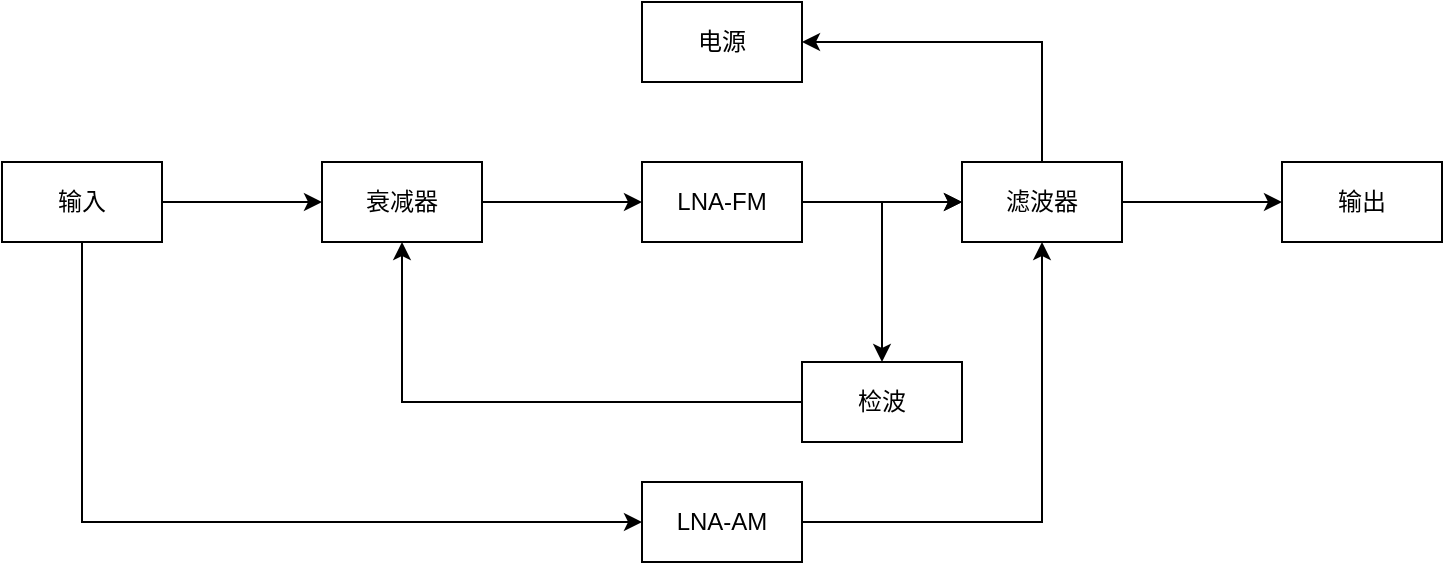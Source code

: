 <mxfile version="24.3.1" type="github">
  <diagram name="第 1 页" id="Yjil8yg_TzafxXF3nTMV">
    <mxGraphModel dx="787" dy="449" grid="1" gridSize="10" guides="1" tooltips="1" connect="1" arrows="1" fold="1" page="1" pageScale="1" pageWidth="827" pageHeight="1169" math="0" shadow="0">
      <root>
        <mxCell id="0" />
        <mxCell id="1" parent="0" />
        <mxCell id="YpgQCvb_cGDNgCKgVxYr-9" value="" style="edgeStyle=orthogonalEdgeStyle;rounded=0;orthogonalLoop=1;jettySize=auto;html=1;" edge="1" parent="1" source="YpgQCvb_cGDNgCKgVxYr-1" target="YpgQCvb_cGDNgCKgVxYr-3">
          <mxGeometry relative="1" as="geometry" />
        </mxCell>
        <mxCell id="YpgQCvb_cGDNgCKgVxYr-19" style="edgeStyle=orthogonalEdgeStyle;rounded=0;orthogonalLoop=1;jettySize=auto;html=1;entryX=0;entryY=0.5;entryDx=0;entryDy=0;" edge="1" parent="1" source="YpgQCvb_cGDNgCKgVxYr-1" target="YpgQCvb_cGDNgCKgVxYr-14">
          <mxGeometry relative="1" as="geometry">
            <mxPoint x="210" y="310" as="targetPoint" />
            <Array as="points">
              <mxPoint x="120" y="300" />
            </Array>
          </mxGeometry>
        </mxCell>
        <mxCell id="YpgQCvb_cGDNgCKgVxYr-1" value="输入" style="rounded=0;whiteSpace=wrap;html=1;" vertex="1" parent="1">
          <mxGeometry x="80" y="120" width="80" height="40" as="geometry" />
        </mxCell>
        <mxCell id="YpgQCvb_cGDNgCKgVxYr-10" value="" style="edgeStyle=orthogonalEdgeStyle;rounded=0;orthogonalLoop=1;jettySize=auto;html=1;" edge="1" parent="1" source="YpgQCvb_cGDNgCKgVxYr-3" target="YpgQCvb_cGDNgCKgVxYr-4">
          <mxGeometry relative="1" as="geometry" />
        </mxCell>
        <mxCell id="YpgQCvb_cGDNgCKgVxYr-3" value="衰减器" style="rounded=0;whiteSpace=wrap;html=1;" vertex="1" parent="1">
          <mxGeometry x="240" y="120" width="80" height="40" as="geometry" />
        </mxCell>
        <mxCell id="YpgQCvb_cGDNgCKgVxYr-16" style="edgeStyle=orthogonalEdgeStyle;rounded=0;orthogonalLoop=1;jettySize=auto;html=1;exitX=1;exitY=0.5;exitDx=0;exitDy=0;entryX=0;entryY=0.5;entryDx=0;entryDy=0;" edge="1" parent="1" source="YpgQCvb_cGDNgCKgVxYr-4" target="YpgQCvb_cGDNgCKgVxYr-5">
          <mxGeometry relative="1" as="geometry" />
        </mxCell>
        <mxCell id="YpgQCvb_cGDNgCKgVxYr-4" value="LNA-FM" style="rounded=0;whiteSpace=wrap;html=1;" vertex="1" parent="1">
          <mxGeometry x="400" y="120" width="80" height="40" as="geometry" />
        </mxCell>
        <mxCell id="YpgQCvb_cGDNgCKgVxYr-13" value="" style="edgeStyle=orthogonalEdgeStyle;rounded=0;orthogonalLoop=1;jettySize=auto;html=1;" edge="1" parent="1" source="YpgQCvb_cGDNgCKgVxYr-5" target="YpgQCvb_cGDNgCKgVxYr-6">
          <mxGeometry relative="1" as="geometry" />
        </mxCell>
        <mxCell id="YpgQCvb_cGDNgCKgVxYr-23" style="edgeStyle=orthogonalEdgeStyle;rounded=0;orthogonalLoop=1;jettySize=auto;html=1;entryX=1;entryY=0.5;entryDx=0;entryDy=0;" edge="1" parent="1" source="YpgQCvb_cGDNgCKgVxYr-5" target="YpgQCvb_cGDNgCKgVxYr-22">
          <mxGeometry relative="1" as="geometry">
            <mxPoint x="550" y="60" as="targetPoint" />
            <Array as="points">
              <mxPoint x="600" y="60" />
            </Array>
          </mxGeometry>
        </mxCell>
        <mxCell id="YpgQCvb_cGDNgCKgVxYr-5" value="滤波器" style="rounded=0;whiteSpace=wrap;html=1;" vertex="1" parent="1">
          <mxGeometry x="560" y="120" width="80" height="40" as="geometry" />
        </mxCell>
        <mxCell id="YpgQCvb_cGDNgCKgVxYr-6" value="输出" style="rounded=0;whiteSpace=wrap;html=1;" vertex="1" parent="1">
          <mxGeometry x="720" y="120" width="80" height="40" as="geometry" />
        </mxCell>
        <mxCell id="YpgQCvb_cGDNgCKgVxYr-15" style="edgeStyle=orthogonalEdgeStyle;rounded=0;orthogonalLoop=1;jettySize=auto;html=1;entryX=0.5;entryY=1;entryDx=0;entryDy=0;" edge="1" parent="1" source="YpgQCvb_cGDNgCKgVxYr-7" target="YpgQCvb_cGDNgCKgVxYr-3">
          <mxGeometry relative="1" as="geometry" />
        </mxCell>
        <mxCell id="YpgQCvb_cGDNgCKgVxYr-17" style="edgeStyle=orthogonalEdgeStyle;rounded=0;orthogonalLoop=1;jettySize=auto;html=1;entryX=0;entryY=0.5;entryDx=0;entryDy=0;startArrow=classic;startFill=1;" edge="1" parent="1" source="YpgQCvb_cGDNgCKgVxYr-7" target="YpgQCvb_cGDNgCKgVxYr-5">
          <mxGeometry relative="1" as="geometry" />
        </mxCell>
        <mxCell id="YpgQCvb_cGDNgCKgVxYr-7" value="检波" style="rounded=0;whiteSpace=wrap;html=1;" vertex="1" parent="1">
          <mxGeometry x="480" y="220" width="80" height="40" as="geometry" />
        </mxCell>
        <mxCell id="YpgQCvb_cGDNgCKgVxYr-21" style="edgeStyle=orthogonalEdgeStyle;rounded=0;orthogonalLoop=1;jettySize=auto;html=1;entryX=0.5;entryY=1;entryDx=0;entryDy=0;" edge="1" parent="1" source="YpgQCvb_cGDNgCKgVxYr-14" target="YpgQCvb_cGDNgCKgVxYr-5">
          <mxGeometry relative="1" as="geometry" />
        </mxCell>
        <mxCell id="YpgQCvb_cGDNgCKgVxYr-14" value="LNA-AM" style="rounded=0;whiteSpace=wrap;html=1;" vertex="1" parent="1">
          <mxGeometry x="400" y="280" width="80" height="40" as="geometry" />
        </mxCell>
        <mxCell id="YpgQCvb_cGDNgCKgVxYr-22" value="电源" style="rounded=0;whiteSpace=wrap;html=1;" vertex="1" parent="1">
          <mxGeometry x="400" y="40" width="80" height="40" as="geometry" />
        </mxCell>
      </root>
    </mxGraphModel>
  </diagram>
</mxfile>
